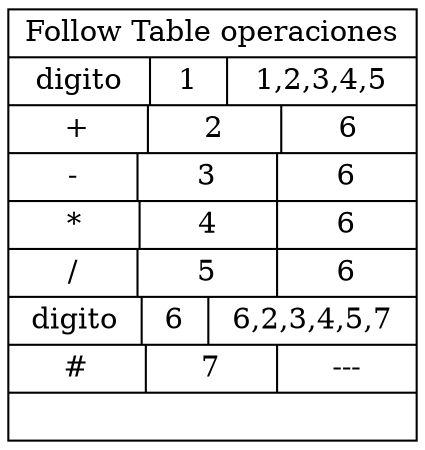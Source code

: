 digraph grafica{
rankdir=TB;
node [shape = record, style=filled, fillcolor=white];
nodo2 [ label ="{ Follow Table operaciones|{digito|<here> 1|1,2,3,4,5}|{ + |<here> 2|6}|{ - |<here> 3|6}|{ * |<here> 4|6}|{ / |<here> 5|6}|{digito|<here> 6|6,2,3,4,5,7}|{#|<here> 7|---}|}"];
}
